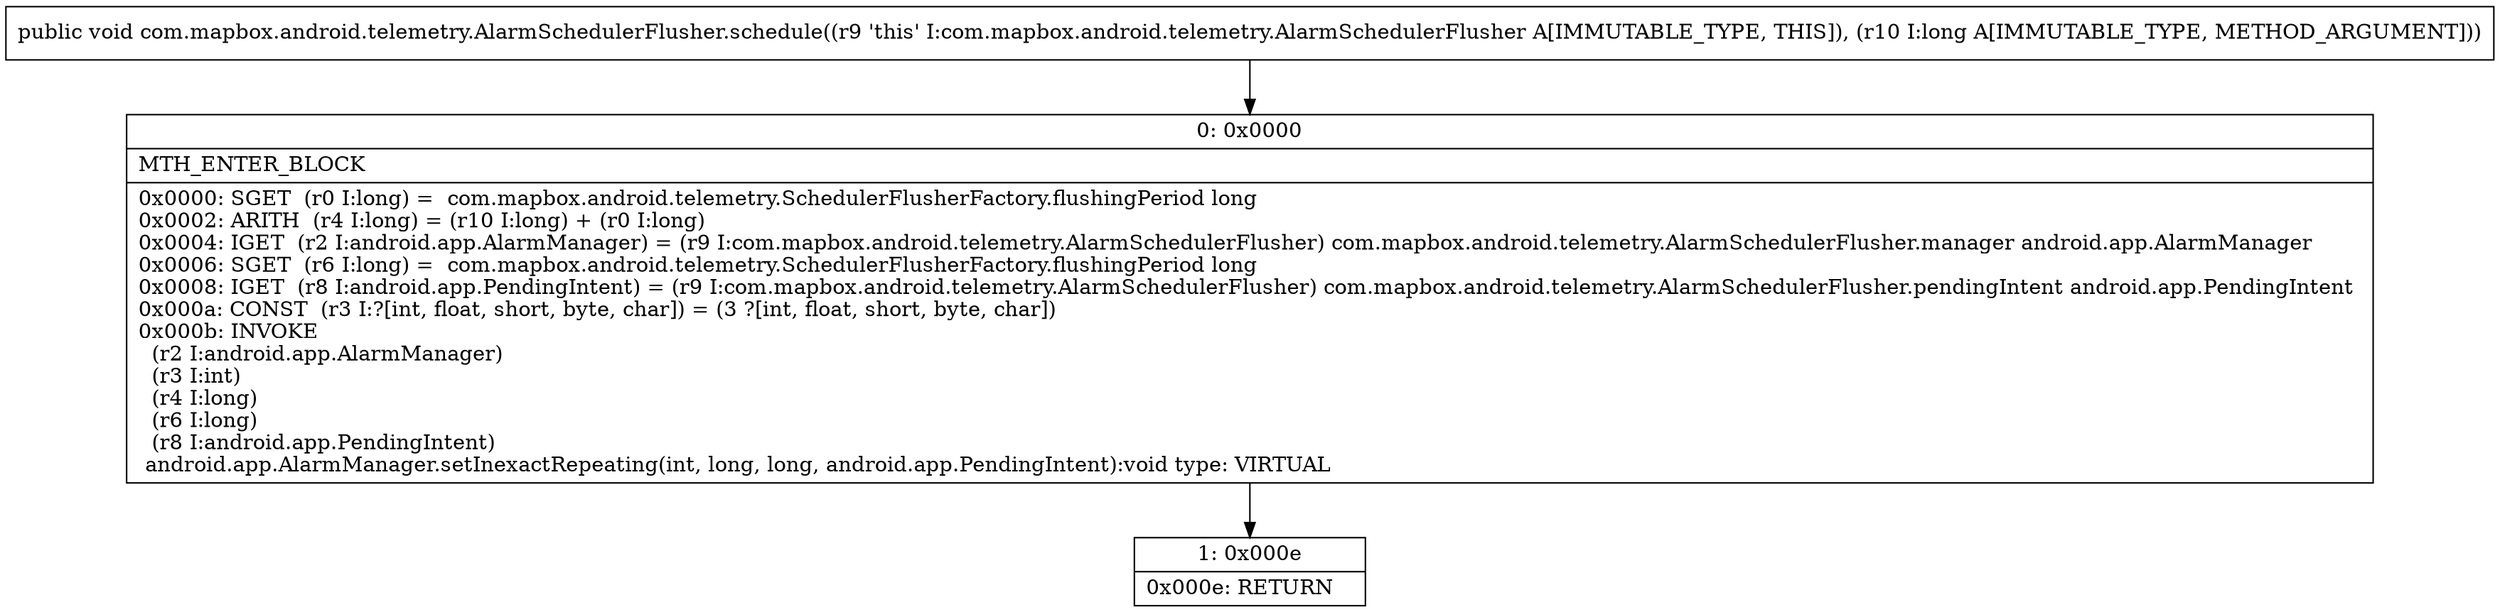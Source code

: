 digraph "CFG forcom.mapbox.android.telemetry.AlarmSchedulerFlusher.schedule(J)V" {
Node_0 [shape=record,label="{0\:\ 0x0000|MTH_ENTER_BLOCK\l|0x0000: SGET  (r0 I:long) =  com.mapbox.android.telemetry.SchedulerFlusherFactory.flushingPeriod long \l0x0002: ARITH  (r4 I:long) = (r10 I:long) + (r0 I:long) \l0x0004: IGET  (r2 I:android.app.AlarmManager) = (r9 I:com.mapbox.android.telemetry.AlarmSchedulerFlusher) com.mapbox.android.telemetry.AlarmSchedulerFlusher.manager android.app.AlarmManager \l0x0006: SGET  (r6 I:long) =  com.mapbox.android.telemetry.SchedulerFlusherFactory.flushingPeriod long \l0x0008: IGET  (r8 I:android.app.PendingIntent) = (r9 I:com.mapbox.android.telemetry.AlarmSchedulerFlusher) com.mapbox.android.telemetry.AlarmSchedulerFlusher.pendingIntent android.app.PendingIntent \l0x000a: CONST  (r3 I:?[int, float, short, byte, char]) = (3 ?[int, float, short, byte, char]) \l0x000b: INVOKE  \l  (r2 I:android.app.AlarmManager)\l  (r3 I:int)\l  (r4 I:long)\l  (r6 I:long)\l  (r8 I:android.app.PendingIntent)\l android.app.AlarmManager.setInexactRepeating(int, long, long, android.app.PendingIntent):void type: VIRTUAL \l}"];
Node_1 [shape=record,label="{1\:\ 0x000e|0x000e: RETURN   \l}"];
MethodNode[shape=record,label="{public void com.mapbox.android.telemetry.AlarmSchedulerFlusher.schedule((r9 'this' I:com.mapbox.android.telemetry.AlarmSchedulerFlusher A[IMMUTABLE_TYPE, THIS]), (r10 I:long A[IMMUTABLE_TYPE, METHOD_ARGUMENT])) }"];
MethodNode -> Node_0;
Node_0 -> Node_1;
}

